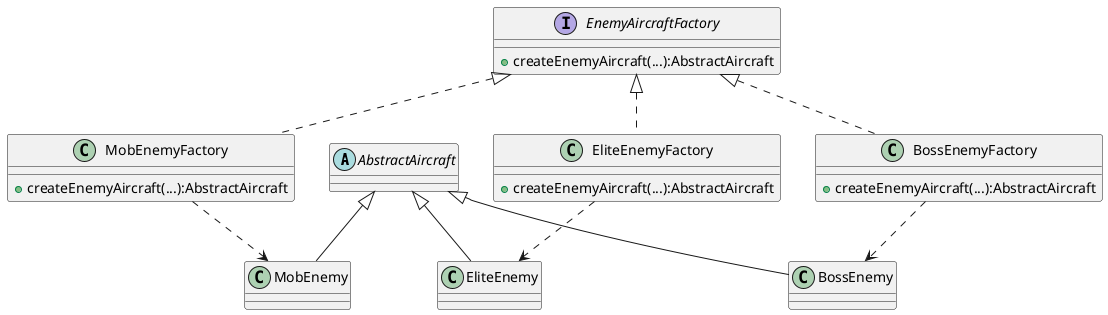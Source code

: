 @startuml
'https://plantuml.com/class-diagram


abstract class AbstractAircraft
class MobEnemy
class EliteEnemy
class BossEnemy

interface EnemyAircraftFactory
{
    + createEnemyAircraft(...):AbstractAircraft
}

class MobEnemyFactory{
    + createEnemyAircraft(...):AbstractAircraft
}

class EliteEnemyFactory{
    + createEnemyAircraft(...):AbstractAircraft
}

class BossEnemyFactory{
    + createEnemyAircraft(...):AbstractAircraft
}

AbstractAircraft <|-down- MobEnemy
AbstractAircraft <|-down- EliteEnemy
AbstractAircraft <|-down- BossEnemy

EnemyAircraftFactory <|.. MobEnemyFactory
EnemyAircraftFactory <|.. EliteEnemyFactory
EnemyAircraftFactory <|.. BossEnemyFactory

MobEnemyFactory ..> MobEnemy
EliteEnemyFactory ..> EliteEnemy
BossEnemyFactory ..> BossEnemy
@enduml